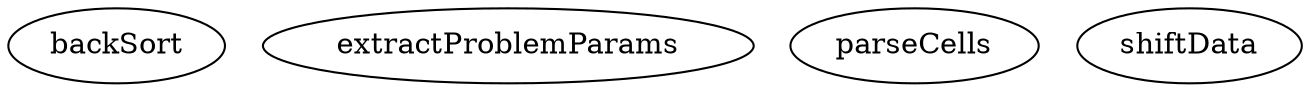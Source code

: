 /* Created by mdot for Matlab */
digraph m2html {

  backSort [URL="backSort.html"];
  extractProblemParams [URL="extractProblemParams.html"];
  parseCells [URL="parseCells.html"];
  shiftData [URL="shiftData.html"];
}